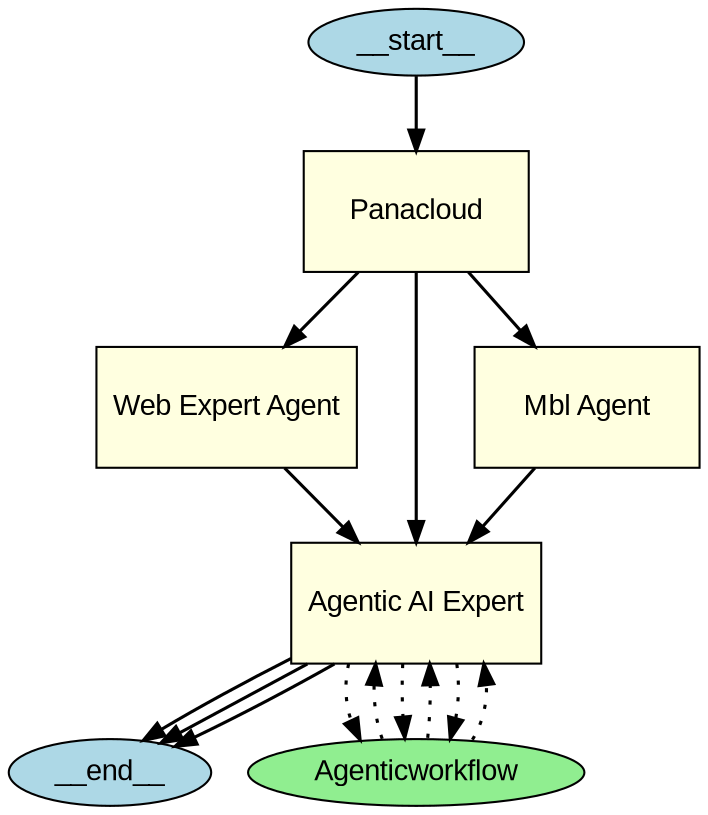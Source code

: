 
    digraph G {
        graph [splines=true];
        node [fontname="Arial"];
        edge [penwidth=1.5];
    "__start__" [label="__start__", shape=ellipse, style=filled, fillcolor=lightblue, width=0.5, height=0.3];"__end__" [label="__end__", shape=ellipse, style=filled, fillcolor=lightblue, width=0.5, height=0.3];"Panacloud" [label="Panacloud", shape=box, style=filled, fillcolor=lightyellow, width=1.5, height=0.8];"Web Expert Agent" [label="Web Expert Agent", shape=box, style=filled, style=rounded, fillcolor=lightyellow, width=1.5, height=0.8];"__start__" [label="__start__", shape=ellipse, style=filled, fillcolor=lightblue, width=0.5, height=0.3];"__end__" [label="__end__", shape=ellipse, style=filled, fillcolor=lightblue, width=0.5, height=0.3];"Web Expert Agent" [label="Web Expert Agent", shape=box, style=filled, fillcolor=lightyellow, width=1.5, height=0.8];"Agentic AI Expert" [label="Agentic AI Expert", shape=box, style=filled, style=rounded, fillcolor=lightyellow, width=1.5, height=0.8];"__start__" [label="__start__", shape=ellipse, style=filled, fillcolor=lightblue, width=0.5, height=0.3];"__end__" [label="__end__", shape=ellipse, style=filled, fillcolor=lightblue, width=0.5, height=0.3];"Agentic AI Expert" [label="Agentic AI Expert", shape=box, style=filled, fillcolor=lightyellow, width=1.5, height=0.8];"Agenticworkflow" [label="Agenticworkflow", shape=ellipse, style=filled, fillcolor=lightgreen, width=0.5, height=0.3];"Mbl Agent" [label="Mbl Agent", shape=box, style=filled, style=rounded, fillcolor=lightyellow, width=1.5, height=0.8];"__start__" [label="__start__", shape=ellipse, style=filled, fillcolor=lightblue, width=0.5, height=0.3];"__end__" [label="__end__", shape=ellipse, style=filled, fillcolor=lightblue, width=0.5, height=0.3];"Mbl Agent" [label="Mbl Agent", shape=box, style=filled, fillcolor=lightyellow, width=1.5, height=0.8];"Agentic AI Expert" [label="Agentic AI Expert", shape=box, style=filled, style=rounded, fillcolor=lightyellow, width=1.5, height=0.8];"__start__" [label="__start__", shape=ellipse, style=filled, fillcolor=lightblue, width=0.5, height=0.3];"__end__" [label="__end__", shape=ellipse, style=filled, fillcolor=lightblue, width=0.5, height=0.3];"Agentic AI Expert" [label="Agentic AI Expert", shape=box, style=filled, fillcolor=lightyellow, width=1.5, height=0.8];"Agenticworkflow" [label="Agenticworkflow", shape=ellipse, style=filled, fillcolor=lightgreen, width=0.5, height=0.3];"Agentic AI Expert" [label="Agentic AI Expert", shape=box, style=filled, style=rounded, fillcolor=lightyellow, width=1.5, height=0.8];"__start__" [label="__start__", shape=ellipse, style=filled, fillcolor=lightblue, width=0.5, height=0.3];"__end__" [label="__end__", shape=ellipse, style=filled, fillcolor=lightblue, width=0.5, height=0.3];"Agentic AI Expert" [label="Agentic AI Expert", shape=box, style=filled, fillcolor=lightyellow, width=1.5, height=0.8];"Agenticworkflow" [label="Agenticworkflow", shape=ellipse, style=filled, fillcolor=lightgreen, width=0.5, height=0.3];"__start__" -> "Panacloud";
            "Panacloud" -> "Web Expert Agent";
            "Web Expert Agent" -> "Agentic AI Expert";
        "Agentic AI Expert" -> "Agenticworkflow" [style=dotted, penwidth=1.5];
        "Agenticworkflow" -> "Agentic AI Expert" [style=dotted, penwidth=1.5];"Agentic AI Expert" -> "__end__";
            "Panacloud" -> "Mbl Agent";
            "Mbl Agent" -> "Agentic AI Expert";
        "Agentic AI Expert" -> "Agenticworkflow" [style=dotted, penwidth=1.5];
        "Agenticworkflow" -> "Agentic AI Expert" [style=dotted, penwidth=1.5];"Agentic AI Expert" -> "__end__";
            "Panacloud" -> "Agentic AI Expert";
        "Agentic AI Expert" -> "Agenticworkflow" [style=dotted, penwidth=1.5];
        "Agenticworkflow" -> "Agentic AI Expert" [style=dotted, penwidth=1.5];"Agentic AI Expert" -> "__end__";}
